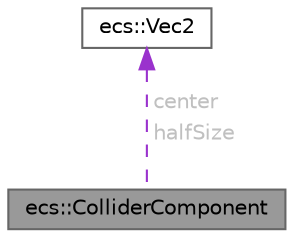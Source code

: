 digraph "ecs::ColliderComponent"
{
 // LATEX_PDF_SIZE
  bgcolor="transparent";
  edge [fontname=Helvetica,fontsize=10,labelfontname=Helvetica,labelfontsize=10];
  node [fontname=Helvetica,fontsize=10,shape=box,height=0.2,width=0.4];
  Node1 [id="Node000001",label="ecs::ColliderComponent",height=0.2,width=0.4,color="gray40", fillcolor="grey60", style="filled", fontcolor="black",tooltip="Component that defines a collider for an entity. It can be an axis-aligned bounding box (AABB)."];
  Node2 -> Node1 [id="edge2_Node000001_Node000002",dir="back",color="darkorchid3",style="dashed",tooltip=" ",label=<<TABLE CELLBORDER="0" BORDER="0"><TR><TD VALIGN="top" ALIGN="LEFT" CELLPADDING="1" CELLSPACING="0">center</TD></TR>
<TR><TD VALIGN="top" ALIGN="LEFT" CELLPADDING="1" CELLSPACING="0">halfSize</TD></TR>
</TABLE>> ,fontcolor="grey" ];
  Node2 [id="Node000002",label="ecs::Vec2",height=0.2,width=0.4,color="gray40", fillcolor="white", style="filled",URL="$structecs_1_1_vec2.html",tooltip="A simple 2D vector structure."];
}
